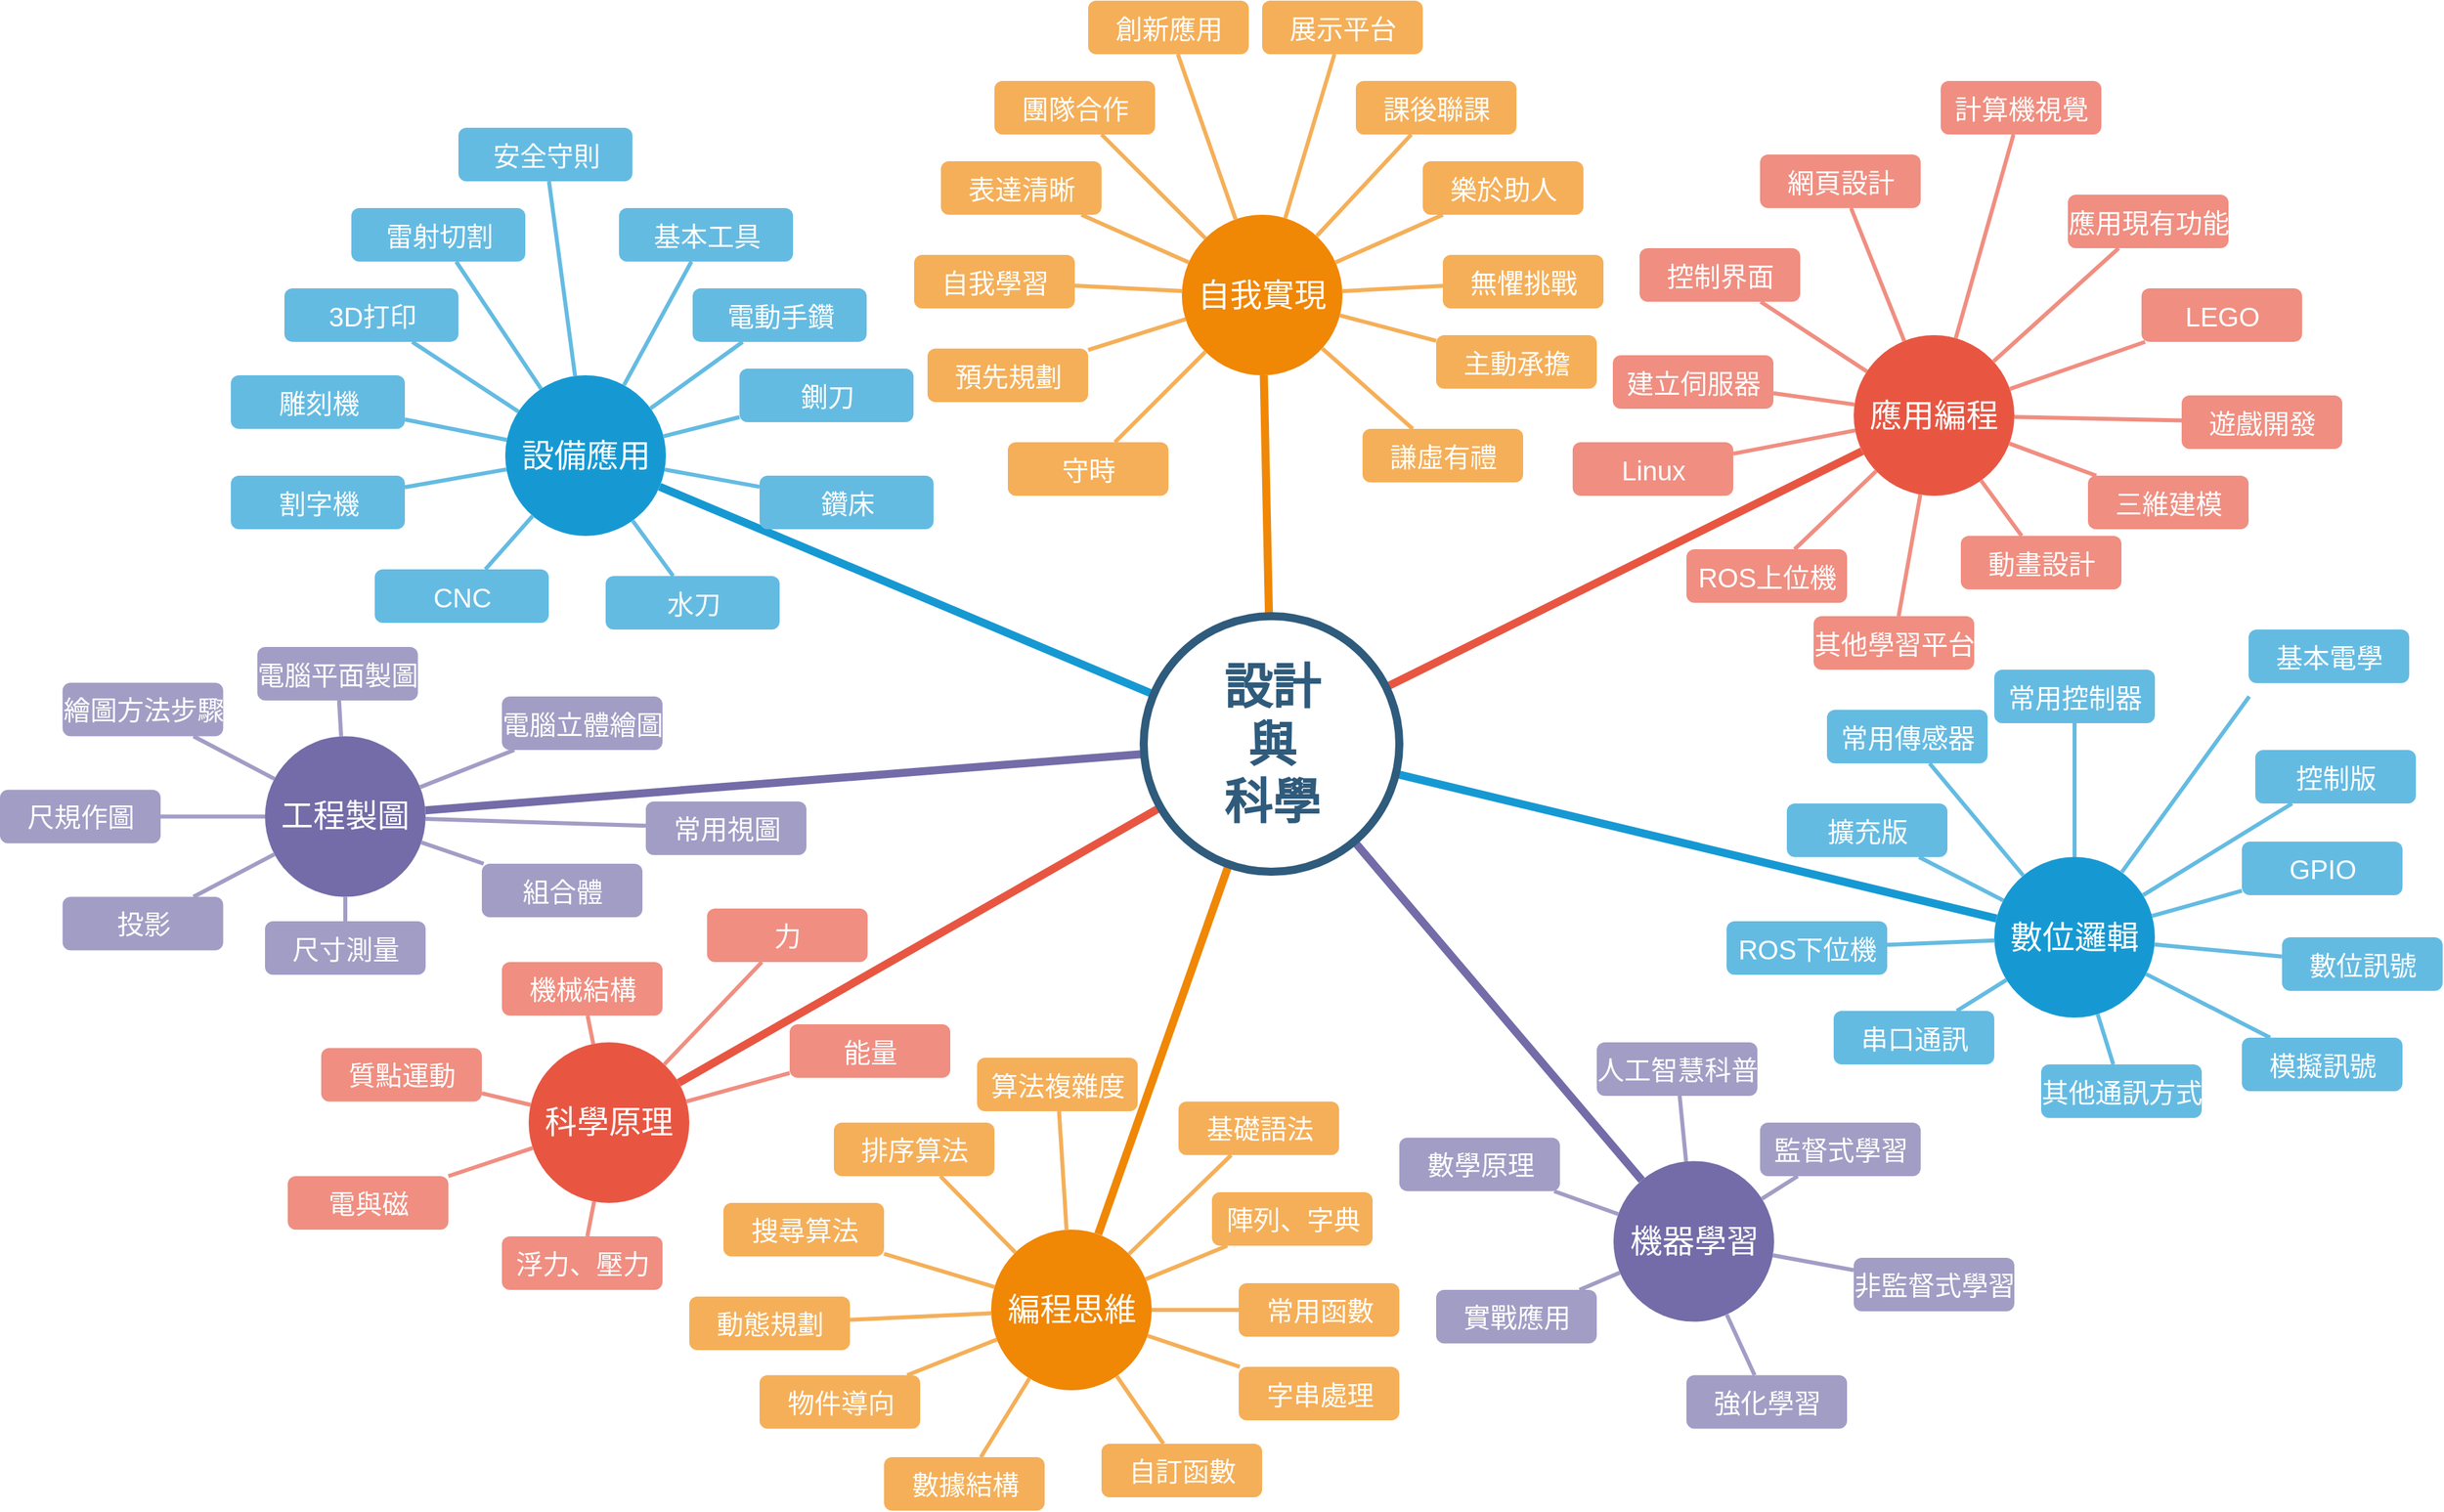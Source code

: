 <mxfile version="14.1.1" type="github">
  <diagram id="6a731a19-8d31-9384-78a2-239565b7b9f0" name="Page-1">
    <mxGraphModel dx="2556" dy="1160" grid="1" gridSize="10" guides="1" tooltips="1" connect="1" arrows="1" fold="1" page="1" pageScale="1" pageWidth="1169" pageHeight="827" background="#ffffff" math="0" shadow="0">
      <root>
        <mxCell id="0" />
        <mxCell id="1" parent="0" />
        <mxCell id="1350" value="設備應用" style="ellipse;whiteSpace=wrap;html=1;shadow=0;fontFamily=Helvetica;fontSize=24;fontColor=#FFFFFF;align=center;strokeWidth=3;fillColor=#1699D3;strokeColor=none;" parent="1" vertex="1">
          <mxGeometry x="537.5" y="541.5" width="120" height="120" as="geometry" />
        </mxCell>
        <mxCell id="1351" value="自我實現" style="ellipse;whiteSpace=wrap;html=1;shadow=0;fontFamily=Helvetica;fontSize=24;fontColor=#FFFFFF;align=center;strokeWidth=3;fillColor=#F08705;strokeColor=none;gradientColor=none;" parent="1" vertex="1">
          <mxGeometry x="1043" y="421.5" width="120" height="120" as="geometry" />
        </mxCell>
        <mxCell id="1352" value="應用編程" style="ellipse;whiteSpace=wrap;html=1;shadow=0;fontFamily=Helvetica;fontSize=24;fontColor=#FFFFFF;align=center;strokeWidth=3;fillColor=#E85642;strokeColor=none;" parent="1" vertex="1">
          <mxGeometry x="1545" y="511.5" width="120" height="120" as="geometry" />
        </mxCell>
        <mxCell id="1353" value="數位邏輯" style="ellipse;whiteSpace=wrap;html=1;shadow=0;fontFamily=Helvetica;fontSize=24;fontColor=#FFFFFF;align=center;strokeWidth=3;fillColor=#1699D3;strokeColor=none;" parent="1" vertex="1">
          <mxGeometry x="1650" y="901.5" width="120" height="120" as="geometry" />
        </mxCell>
        <mxCell id="1354" value="機器學習" style="ellipse;whiteSpace=wrap;html=1;shadow=0;fontFamily=Helvetica;fontSize=24;fontColor=#FFFFFF;align=center;strokeWidth=3;fillColor=#736ca8;strokeColor=none;" parent="1" vertex="1">
          <mxGeometry x="1365.5" y="1128.75" width="120" height="120" as="geometry" />
        </mxCell>
        <mxCell id="1355" value="編程思維" style="ellipse;whiteSpace=wrap;html=1;shadow=0;fontFamily=Helvetica;fontSize=24;fontColor=#FFFFFF;align=center;strokeWidth=3;fillColor=#F08705;strokeColor=none;" parent="1" vertex="1">
          <mxGeometry x="900.5" y="1180" width="120" height="120" as="geometry" />
        </mxCell>
        <mxCell id="1356" value="科學原理" style="ellipse;whiteSpace=wrap;html=1;shadow=0;fontFamily=Helvetica;fontSize=24;fontColor=#FFFFFF;align=center;strokeWidth=3;fillColor=#E85642;strokeColor=none;" parent="1" vertex="1">
          <mxGeometry x="555" y="1040" width="120" height="120" as="geometry" />
        </mxCell>
        <mxCell id="1357" value="守時" style="rounded=1;fillColor=#f5af58;strokeColor=none;strokeWidth=3;shadow=0;html=1;fontColor=#FFFFFF;fontSize=20;" parent="1" vertex="1">
          <mxGeometry x="913" y="591.5" width="120" height="40" as="geometry" />
        </mxCell>
        <mxCell id="1358" value="CNC" style="rounded=1;fillColor=#64BBE2;strokeColor=none;strokeWidth=3;shadow=0;html=1;fontColor=#FFFFFF;fontSize=20;" parent="1" vertex="1">
          <mxGeometry x="440" y="686.5" width="130" height="40" as="geometry" />
        </mxCell>
        <mxCell id="1359" style="endArrow=none;strokeWidth=6;strokeColor=#1699D3;html=1;fontSize=20;" parent="1" source="1515" target="1350" edge="1">
          <mxGeometry relative="1" as="geometry" />
        </mxCell>
        <mxCell id="1360" style="endArrow=none;strokeWidth=6;strokeColor=#f08705;html=1;fontSize=20;" parent="1" source="1515" target="1351" edge="1">
          <mxGeometry relative="1" as="geometry" />
        </mxCell>
        <mxCell id="1361" style="endArrow=none;strokeWidth=6;strokeColor=#E85642;html=1;fontSize=20;" parent="1" source="1515" target="1352" edge="1">
          <mxGeometry relative="1" as="geometry" />
        </mxCell>
        <mxCell id="1362" style="endArrow=none;strokeWidth=6;strokeColor=#1699D3;html=1;fontSize=20;" parent="1" source="1515" target="1353" edge="1">
          <mxGeometry relative="1" as="geometry" />
        </mxCell>
        <mxCell id="1363" style="endArrow=none;strokeWidth=6;strokeColor=#736CA8;html=1;fontSize=20;" parent="1" source="1515" target="1516" edge="1">
          <mxGeometry relative="1" as="geometry" />
        </mxCell>
        <mxCell id="1364" style="endArrow=none;strokeWidth=6;strokeColor=#736ca8;html=1;fontSize=20;" parent="1" source="1515" target="1354" edge="1">
          <mxGeometry relative="1" as="geometry" />
        </mxCell>
        <mxCell id="1365" value="" style="edgeStyle=none;endArrow=none;strokeWidth=6;strokeColor=#F08705;html=1;fontSize=20;" parent="1" source="1515" target="1355" edge="1">
          <mxGeometry x="181" y="226.5" width="100" height="100" as="geometry">
            <mxPoint x="181" y="326.5" as="sourcePoint" />
            <mxPoint x="281" y="226.5" as="targetPoint" />
          </mxGeometry>
        </mxCell>
        <mxCell id="1366" value="" style="edgeStyle=none;endArrow=none;strokeWidth=6;strokeColor=#E85642;html=1;fontSize=20;" parent="1" source="1515" target="1356" edge="1">
          <mxGeometry x="181" y="226.5" width="100" height="100" as="geometry">
            <mxPoint x="181" y="326.5" as="sourcePoint" />
            <mxPoint x="281" y="226.5" as="targetPoint" />
          </mxGeometry>
        </mxCell>
        <mxCell id="1367" value="水刀" style="rounded=1;fillColor=#64BBE2;strokeColor=none;strokeWidth=3;shadow=0;html=1;fontColor=#FFFFFF;fontSize=20;" parent="1" vertex="1">
          <mxGeometry x="612.5" y="691.5" width="130" height="40" as="geometry" />
        </mxCell>
        <mxCell id="1368" value="割字機" style="rounded=1;fillColor=#64BBE2;strokeColor=none;strokeWidth=3;shadow=0;html=1;fontColor=#FFFFFF;fontSize=20;" parent="1" vertex="1">
          <mxGeometry x="332.5" y="616.5" width="130" height="40" as="geometry" />
        </mxCell>
        <mxCell id="1369" value="雕刻機" style="rounded=1;fillColor=#64BBE2;strokeColor=none;strokeWidth=3;shadow=0;html=1;fontColor=#FFFFFF;fontSize=20;" parent="1" vertex="1">
          <mxGeometry x="332.5" y="541.5" width="130" height="40" as="geometry" />
        </mxCell>
        <mxCell id="1370" value="3D打印" style="rounded=1;fillColor=#64BBE2;strokeColor=none;strokeWidth=3;shadow=0;html=1;fontColor=#FFFFFF;fontSize=20;" parent="1" vertex="1">
          <mxGeometry x="372.5" y="476.5" width="130" height="40" as="geometry" />
        </mxCell>
        <mxCell id="1371" value="雷射切割" style="rounded=1;fillColor=#64BBE2;strokeColor=none;strokeWidth=3;shadow=0;html=1;fontColor=#FFFFFF;fontSize=20;" parent="1" vertex="1">
          <mxGeometry x="422.5" y="416.5" width="130" height="40" as="geometry" />
        </mxCell>
        <mxCell id="1372" value="安全守則" style="rounded=1;fillColor=#64BBE2;strokeColor=none;strokeWidth=3;shadow=0;html=1;fontColor=#FFFFFF;fontSize=20;" parent="1" vertex="1">
          <mxGeometry x="502.5" y="356.5" width="130" height="40" as="geometry" />
        </mxCell>
        <mxCell id="1373" value="基本工具" style="rounded=1;fillColor=#64BBE2;strokeColor=none;strokeWidth=3;shadow=0;html=1;fontColor=#FFFFFF;fontSize=20;" parent="1" vertex="1">
          <mxGeometry x="622.5" y="416.5" width="130" height="40" as="geometry" />
        </mxCell>
        <mxCell id="1374" value="電動手鑽" style="rounded=1;fillColor=#64BBE2;strokeColor=none;strokeWidth=3;shadow=0;html=1;fontColor=#FFFFFF;fontSize=20;" parent="1" vertex="1">
          <mxGeometry x="677.5" y="476.5" width="130" height="40" as="geometry" />
        </mxCell>
        <mxCell id="1375" value="鍘刀" style="rounded=1;fillColor=#64BBE2;strokeColor=none;strokeWidth=3;shadow=0;html=1;fontColor=#FFFFFF;fontSize=20;" parent="1" vertex="1">
          <mxGeometry x="712.5" y="536.5" width="130" height="40" as="geometry" />
        </mxCell>
        <mxCell id="1376" value="鑽床" style="rounded=1;fillColor=#64BBE2;strokeColor=none;strokeWidth=3;shadow=0;html=1;fontColor=#FFFFFF;fontSize=20;" parent="1" vertex="1">
          <mxGeometry x="727.5" y="616.5" width="130" height="40" as="geometry" />
        </mxCell>
        <mxCell id="1377" value="" style="edgeStyle=none;endArrow=none;strokeWidth=3;strokeColor=#64BBE2;html=1;fontSize=20;" parent="1" source="1350" target="1376" edge="1">
          <mxGeometry x="-207.5" y="326.5" width="100" height="100" as="geometry">
            <mxPoint x="-207.5" y="426.5" as="sourcePoint" />
            <mxPoint x="-107.5" y="326.5" as="targetPoint" />
          </mxGeometry>
        </mxCell>
        <mxCell id="1378" value="" style="edgeStyle=none;endArrow=none;strokeWidth=3;strokeColor=#64BBE2;html=1;fontSize=20;" parent="1" source="1350" target="1367" edge="1">
          <mxGeometry x="-207.5" y="326.5" width="100" height="100" as="geometry">
            <mxPoint x="-207.5" y="426.5" as="sourcePoint" />
            <mxPoint x="-107.5" y="326.5" as="targetPoint" />
          </mxGeometry>
        </mxCell>
        <mxCell id="1379" value="" style="edgeStyle=none;endArrow=none;strokeWidth=3;strokeColor=#64BBE2;html=1;fontSize=20;" parent="1" source="1350" target="1358" edge="1">
          <mxGeometry x="-207.5" y="326.5" width="100" height="100" as="geometry">
            <mxPoint x="-207.5" y="426.5" as="sourcePoint" />
            <mxPoint x="-107.5" y="326.5" as="targetPoint" />
          </mxGeometry>
        </mxCell>
        <mxCell id="1380" value="" style="edgeStyle=none;endArrow=none;strokeWidth=3;strokeColor=#64BBE2;html=1;fontSize=20;" parent="1" source="1350" target="1368" edge="1">
          <mxGeometry x="-207.5" y="326.5" width="100" height="100" as="geometry">
            <mxPoint x="-207.5" y="426.5" as="sourcePoint" />
            <mxPoint x="-107.5" y="326.5" as="targetPoint" />
          </mxGeometry>
        </mxCell>
        <mxCell id="1381" value="" style="edgeStyle=none;endArrow=none;strokeWidth=3;strokeColor=#64BBE2;html=1;fontSize=20;" parent="1" source="1350" target="1369" edge="1">
          <mxGeometry x="-207.5" y="326.5" width="100" height="100" as="geometry">
            <mxPoint x="-207.5" y="426.5" as="sourcePoint" />
            <mxPoint x="-107.5" y="326.5" as="targetPoint" />
          </mxGeometry>
        </mxCell>
        <mxCell id="1382" value="" style="edgeStyle=none;endArrow=none;strokeWidth=3;strokeColor=#64BBE2;html=1;fontSize=20;" parent="1" source="1350" target="1370" edge="1">
          <mxGeometry x="-207.5" y="326.5" width="100" height="100" as="geometry">
            <mxPoint x="-207.5" y="426.5" as="sourcePoint" />
            <mxPoint x="-107.5" y="326.5" as="targetPoint" />
          </mxGeometry>
        </mxCell>
        <mxCell id="1383" value="" style="edgeStyle=none;endArrow=none;strokeWidth=3;strokeColor=#64BBE2;html=1;fontSize=20;" parent="1" source="1350" target="1371" edge="1">
          <mxGeometry x="-207.5" y="326.5" width="100" height="100" as="geometry">
            <mxPoint x="-207.5" y="426.5" as="sourcePoint" />
            <mxPoint x="-107.5" y="326.5" as="targetPoint" />
          </mxGeometry>
        </mxCell>
        <mxCell id="1384" value="" style="edgeStyle=none;endArrow=none;strokeWidth=3;strokeColor=#64BBE2;html=1;fontSize=20;" parent="1" source="1350" target="1372" edge="1">
          <mxGeometry x="-207.5" y="326.5" width="100" height="100" as="geometry">
            <mxPoint x="-207.5" y="426.5" as="sourcePoint" />
            <mxPoint x="-107.5" y="326.5" as="targetPoint" />
          </mxGeometry>
        </mxCell>
        <mxCell id="1385" value="" style="edgeStyle=none;endArrow=none;strokeWidth=3;strokeColor=#64BBE2;html=1;fontSize=20;" parent="1" source="1350" target="1373" edge="1">
          <mxGeometry x="-207.5" y="326.5" width="100" height="100" as="geometry">
            <mxPoint x="-207.5" y="426.5" as="sourcePoint" />
            <mxPoint x="-107.5" y="326.5" as="targetPoint" />
          </mxGeometry>
        </mxCell>
        <mxCell id="1386" value="" style="edgeStyle=none;endArrow=none;strokeWidth=3;strokeColor=#64BBE2;html=1;fontSize=20;" parent="1" source="1350" target="1374" edge="1">
          <mxGeometry x="-207.5" y="326.5" width="100" height="100" as="geometry">
            <mxPoint x="-207.5" y="426.5" as="sourcePoint" />
            <mxPoint x="-107.5" y="326.5" as="targetPoint" />
          </mxGeometry>
        </mxCell>
        <mxCell id="1387" value="" style="edgeStyle=none;endArrow=none;strokeWidth=3;strokeColor=#64BBE2;html=1;fontSize=20;" parent="1" source="1350" target="1375" edge="1">
          <mxGeometry x="-207.5" y="326.5" width="100" height="100" as="geometry">
            <mxPoint x="-207.5" y="426.5" as="sourcePoint" />
            <mxPoint x="-107.5" y="326.5" as="targetPoint" />
          </mxGeometry>
        </mxCell>
        <mxCell id="1388" value="預先規劃" style="rounded=1;fillColor=#f5af58;strokeColor=none;strokeWidth=3;shadow=0;html=1;fontColor=#FFFFFF;fontSize=20;" parent="1" vertex="1">
          <mxGeometry x="853" y="521.5" width="120" height="40" as="geometry" />
        </mxCell>
        <mxCell id="1389" value="自我學習" style="rounded=1;fillColor=#f5af58;strokeColor=none;strokeWidth=3;shadow=0;html=1;fontColor=#FFFFFF;fontSize=20;" parent="1" vertex="1">
          <mxGeometry x="843" y="451.5" width="120" height="40" as="geometry" />
        </mxCell>
        <mxCell id="1390" value="表達清晰" style="rounded=1;fillColor=#f5af58;strokeColor=none;strokeWidth=3;shadow=0;html=1;fontColor=#FFFFFF;fontSize=20;" parent="1" vertex="1">
          <mxGeometry x="863" y="381.5" width="120" height="40" as="geometry" />
        </mxCell>
        <mxCell id="1391" value="團隊合作" style="rounded=1;fillColor=#f5af58;strokeColor=none;strokeWidth=3;shadow=0;html=1;fontColor=#FFFFFF;fontSize=20;" parent="1" vertex="1">
          <mxGeometry x="903" y="321.5" width="120" height="40" as="geometry" />
        </mxCell>
        <mxCell id="1392" value="創新應用" style="rounded=1;fillColor=#f5af58;strokeColor=none;strokeWidth=3;shadow=0;html=1;fontColor=#FFFFFF;fontSize=20;" parent="1" vertex="1">
          <mxGeometry x="973" y="261.5" width="120" height="40" as="geometry" />
        </mxCell>
        <mxCell id="1393" value="展示平台" style="rounded=1;fillColor=#f5af58;strokeColor=none;strokeWidth=3;shadow=0;html=1;fontColor=#FFFFFF;fontSize=20;" parent="1" vertex="1">
          <mxGeometry x="1103" y="261.5" width="120" height="40" as="geometry" />
        </mxCell>
        <mxCell id="1394" value="課後聯課" style="rounded=1;fillColor=#f5af58;strokeColor=none;strokeWidth=3;shadow=0;html=1;fontColor=#FFFFFF;fontSize=20;" parent="1" vertex="1">
          <mxGeometry x="1173" y="321.5" width="120" height="40" as="geometry" />
        </mxCell>
        <mxCell id="1395" value="樂於助人" style="rounded=1;fillColor=#f5af58;strokeColor=none;strokeWidth=3;shadow=0;html=1;fontColor=#FFFFFF;fontSize=20;" parent="1" vertex="1">
          <mxGeometry x="1223" y="381.5" width="120" height="40" as="geometry" />
        </mxCell>
        <mxCell id="1396" value="無懼挑戰" style="rounded=1;fillColor=#f5af58;strokeColor=none;strokeWidth=3;shadow=0;html=1;fontColor=#FFFFFF;fontSize=20;" parent="1" vertex="1">
          <mxGeometry x="1238" y="451.5" width="120" height="40" as="geometry" />
        </mxCell>
        <mxCell id="1397" value="主動承擔" style="rounded=1;fillColor=#f5af58;strokeColor=none;strokeWidth=3;shadow=0;html=1;fontColor=#FFFFFF;fontSize=20;" parent="1" vertex="1">
          <mxGeometry x="1233" y="511.5" width="120" height="40" as="geometry" />
        </mxCell>
        <mxCell id="1398" value="謙虛有禮" style="rounded=1;fillColor=#f5af58;strokeColor=none;strokeWidth=3;shadow=0;html=1;fontColor=#FFFFFF;fontSize=20;" parent="1" vertex="1">
          <mxGeometry x="1178" y="581.5" width="120" height="40" as="geometry" />
        </mxCell>
        <mxCell id="1399" value="" style="edgeStyle=none;endArrow=none;strokeWidth=3;strokeColor=#F5AF58;html=1;fontSize=20;" parent="1" source="1351" target="1357" edge="1">
          <mxGeometry x="-57" y="201.5" width="100" height="100" as="geometry">
            <mxPoint x="-57" y="301.5" as="sourcePoint" />
            <mxPoint x="43" y="201.5" as="targetPoint" />
          </mxGeometry>
        </mxCell>
        <mxCell id="1400" value="" style="edgeStyle=none;endArrow=none;strokeWidth=3;strokeColor=#F5AF58;html=1;fontSize=20;" parent="1" source="1351" target="1388" edge="1">
          <mxGeometry x="-57" y="201.5" width="100" height="100" as="geometry">
            <mxPoint x="-57" y="301.5" as="sourcePoint" />
            <mxPoint x="43" y="201.5" as="targetPoint" />
          </mxGeometry>
        </mxCell>
        <mxCell id="1401" value="" style="edgeStyle=none;endArrow=none;strokeWidth=3;strokeColor=#F5AF58;html=1;fontSize=20;" parent="1" source="1351" target="1389" edge="1">
          <mxGeometry x="-57" y="201.5" width="100" height="100" as="geometry">
            <mxPoint x="-57" y="301.5" as="sourcePoint" />
            <mxPoint x="43" y="201.5" as="targetPoint" />
          </mxGeometry>
        </mxCell>
        <mxCell id="1402" value="" style="edgeStyle=none;endArrow=none;strokeWidth=3;strokeColor=#F5AF58;html=1;fontSize=20;" parent="1" source="1351" target="1390" edge="1">
          <mxGeometry x="-57" y="201.5" width="100" height="100" as="geometry">
            <mxPoint x="-57" y="301.5" as="sourcePoint" />
            <mxPoint x="43" y="201.5" as="targetPoint" />
          </mxGeometry>
        </mxCell>
        <mxCell id="1403" value="" style="edgeStyle=none;endArrow=none;strokeWidth=3;strokeColor=#F5AF58;html=1;fontSize=20;" parent="1" source="1351" target="1391" edge="1">
          <mxGeometry x="-57" y="201.5" width="100" height="100" as="geometry">
            <mxPoint x="-57" y="301.5" as="sourcePoint" />
            <mxPoint x="43" y="201.5" as="targetPoint" />
          </mxGeometry>
        </mxCell>
        <mxCell id="1404" value="" style="edgeStyle=none;endArrow=none;strokeWidth=3;strokeColor=#F5AF58;html=1;fontSize=20;" parent="1" source="1351" target="1392" edge="1">
          <mxGeometry x="-57" y="201.5" width="100" height="100" as="geometry">
            <mxPoint x="-57" y="301.5" as="sourcePoint" />
            <mxPoint x="43" y="201.5" as="targetPoint" />
          </mxGeometry>
        </mxCell>
        <mxCell id="1405" value="" style="edgeStyle=none;endArrow=none;strokeWidth=3;strokeColor=#F5AF58;html=1;fontSize=20;" parent="1" source="1351" target="1393" edge="1">
          <mxGeometry x="-57" y="201.5" width="100" height="100" as="geometry">
            <mxPoint x="-57" y="301.5" as="sourcePoint" />
            <mxPoint x="43" y="201.5" as="targetPoint" />
          </mxGeometry>
        </mxCell>
        <mxCell id="1406" value="" style="edgeStyle=none;endArrow=none;strokeWidth=3;strokeColor=#F5AF58;html=1;fontSize=20;" parent="1" source="1351" target="1394" edge="1">
          <mxGeometry x="-57" y="201.5" width="100" height="100" as="geometry">
            <mxPoint x="-57" y="301.5" as="sourcePoint" />
            <mxPoint x="43" y="201.5" as="targetPoint" />
          </mxGeometry>
        </mxCell>
        <mxCell id="1407" value="" style="edgeStyle=none;endArrow=none;strokeWidth=3;strokeColor=#F5AF58;html=1;fontSize=20;" parent="1" source="1351" target="1395" edge="1">
          <mxGeometry x="-57" y="201.5" width="100" height="100" as="geometry">
            <mxPoint x="-57" y="301.5" as="sourcePoint" />
            <mxPoint x="43" y="201.5" as="targetPoint" />
          </mxGeometry>
        </mxCell>
        <mxCell id="1408" value="" style="edgeStyle=none;endArrow=none;strokeWidth=3;strokeColor=#F5AF58;html=1;fontSize=20;" parent="1" source="1351" target="1396" edge="1">
          <mxGeometry x="-57" y="201.5" width="100" height="100" as="geometry">
            <mxPoint x="-57" y="301.5" as="sourcePoint" />
            <mxPoint x="43" y="201.5" as="targetPoint" />
          </mxGeometry>
        </mxCell>
        <mxCell id="1409" value="" style="edgeStyle=none;endArrow=none;strokeWidth=3;strokeColor=#F5AF58;html=1;fontSize=20;" parent="1" source="1351" target="1397" edge="1">
          <mxGeometry x="-57" y="201.5" width="100" height="100" as="geometry">
            <mxPoint x="-57" y="301.5" as="sourcePoint" />
            <mxPoint x="43" y="201.5" as="targetPoint" />
          </mxGeometry>
        </mxCell>
        <mxCell id="1410" value="" style="edgeStyle=none;endArrow=none;strokeWidth=3;strokeColor=#F5AF58;html=1;fontSize=20;" parent="1" source="1351" target="1398" edge="1">
          <mxGeometry x="-57" y="201.5" width="100" height="100" as="geometry">
            <mxPoint x="-57" y="301.5" as="sourcePoint" />
            <mxPoint x="43" y="201.5" as="targetPoint" />
          </mxGeometry>
        </mxCell>
        <mxCell id="1411" value="ROS上位機" style="rounded=1;fillColor=#f08e81;strokeColor=none;strokeWidth=3;shadow=0;html=1;fontColor=#FFFFFF;fontSize=20;" parent="1" vertex="1">
          <mxGeometry x="1420" y="671.5" width="120" height="40" as="geometry" />
        </mxCell>
        <mxCell id="1412" value="遊戲開發" style="rounded=1;fillColor=#f08e81;strokeColor=none;strokeWidth=3;shadow=0;html=1;fontColor=#FFFFFF;fontSize=20;" parent="1" vertex="1">
          <mxGeometry x="1790" y="556.5" width="120" height="40" as="geometry" />
        </mxCell>
        <mxCell id="1413" value="Linux" style="rounded=1;fillColor=#f08e81;strokeColor=none;strokeWidth=3;shadow=0;html=1;fontColor=#FFFFFF;fontSize=20;" parent="1" vertex="1">
          <mxGeometry x="1335" y="591.5" width="120" height="40" as="geometry" />
        </mxCell>
        <mxCell id="1414" value="建立伺服器" style="rounded=1;fillColor=#f08e81;strokeColor=none;strokeWidth=3;shadow=0;html=1;fontColor=#FFFFFF;fontSize=20;" parent="1" vertex="1">
          <mxGeometry x="1365" y="526.5" width="120" height="40" as="geometry" />
        </mxCell>
        <mxCell id="1415" value="控制界面" style="rounded=1;fillColor=#f08e81;strokeColor=none;strokeWidth=3;shadow=0;html=1;fontColor=#FFFFFF;fontSize=20;" parent="1" vertex="1">
          <mxGeometry x="1385" y="446.5" width="120" height="40" as="geometry" />
        </mxCell>
        <mxCell id="1416" value="網頁設計" style="rounded=1;fillColor=#f08e81;strokeColor=none;strokeWidth=3;shadow=0;html=1;fontColor=#FFFFFF;fontSize=20;" parent="1" vertex="1">
          <mxGeometry x="1475" y="376.5" width="120" height="40" as="geometry" />
        </mxCell>
        <mxCell id="1417" value="計算機視覺" style="rounded=1;fillColor=#f08e81;strokeColor=none;strokeWidth=3;shadow=0;html=1;fontColor=#FFFFFF;fontSize=20;" parent="1" vertex="1">
          <mxGeometry x="1610" y="321.5" width="120" height="40" as="geometry" />
        </mxCell>
        <mxCell id="1418" value="應用現有功能" style="rounded=1;fillColor=#f08e81;strokeColor=none;strokeWidth=3;shadow=0;html=1;fontColor=#FFFFFF;fontSize=20;" parent="1" vertex="1">
          <mxGeometry x="1705" y="406.5" width="120" height="40" as="geometry" />
        </mxCell>
        <mxCell id="1419" value="LEGO" style="rounded=1;fillColor=#f08e81;strokeColor=none;strokeWidth=3;shadow=0;html=1;fontColor=#FFFFFF;fontSize=20;" parent="1" vertex="1">
          <mxGeometry x="1760" y="476.5" width="120" height="40" as="geometry" />
        </mxCell>
        <mxCell id="1420" value="其他學習平台" style="rounded=1;fillColor=#f08e81;strokeColor=none;strokeWidth=3;shadow=0;html=1;fontColor=#FFFFFF;fontSize=20;" parent="1" vertex="1">
          <mxGeometry x="1515" y="721.5" width="120" height="40" as="geometry" />
        </mxCell>
        <mxCell id="1421" value="動畫設計" style="rounded=1;fillColor=#f08e81;strokeColor=none;strokeWidth=3;shadow=0;html=1;fontColor=#FFFFFF;fontSize=20;" parent="1" vertex="1">
          <mxGeometry x="1625" y="661.5" width="120" height="40" as="geometry" />
        </mxCell>
        <mxCell id="1422" value="三維建模" style="rounded=1;fillColor=#f08e81;strokeColor=none;strokeWidth=3;shadow=0;html=1;fontColor=#FFFFFF;fontSize=20;" parent="1" vertex="1">
          <mxGeometry x="1720" y="616.5" width="120" height="40" as="geometry" />
        </mxCell>
        <mxCell id="1423" value="" style="edgeStyle=none;endArrow=none;strokeWidth=3;strokeColor=#F08E81;html=1;fontSize=20;" parent="1" source="1352" target="1411" edge="1">
          <mxGeometry x="-125" y="261.5" width="100" height="100" as="geometry">
            <mxPoint x="-125" y="361.5" as="sourcePoint" />
            <mxPoint x="-25" y="261.5" as="targetPoint" />
          </mxGeometry>
        </mxCell>
        <mxCell id="1424" value="" style="edgeStyle=none;endArrow=none;strokeWidth=3;strokeColor=#F08E81;html=1;fontSize=20;" parent="1" source="1352" target="1413" edge="1">
          <mxGeometry x="-125" y="261.5" width="100" height="100" as="geometry">
            <mxPoint x="-125" y="361.5" as="sourcePoint" />
            <mxPoint x="-25" y="261.5" as="targetPoint" />
          </mxGeometry>
        </mxCell>
        <mxCell id="1425" value="" style="edgeStyle=none;endArrow=none;strokeWidth=3;strokeColor=#F08E81;html=1;fontSize=20;" parent="1" source="1352" target="1414" edge="1">
          <mxGeometry x="-125" y="261.5" width="100" height="100" as="geometry">
            <mxPoint x="-125" y="361.5" as="sourcePoint" />
            <mxPoint x="-25" y="261.5" as="targetPoint" />
          </mxGeometry>
        </mxCell>
        <mxCell id="1426" value="" style="edgeStyle=none;endArrow=none;strokeWidth=3;strokeColor=#F08E81;html=1;fontSize=20;" parent="1" source="1352" target="1415" edge="1">
          <mxGeometry x="-125" y="261.5" width="100" height="100" as="geometry">
            <mxPoint x="-125" y="361.5" as="sourcePoint" />
            <mxPoint x="-25" y="261.5" as="targetPoint" />
          </mxGeometry>
        </mxCell>
        <mxCell id="1427" value="" style="edgeStyle=none;endArrow=none;strokeWidth=3;strokeColor=#F08E81;html=1;fontSize=20;" parent="1" source="1352" target="1416" edge="1">
          <mxGeometry x="-125" y="261.5" width="100" height="100" as="geometry">
            <mxPoint x="-125" y="361.5" as="sourcePoint" />
            <mxPoint x="-25" y="261.5" as="targetPoint" />
          </mxGeometry>
        </mxCell>
        <mxCell id="1428" value="" style="edgeStyle=none;endArrow=none;strokeWidth=3;strokeColor=#F08E81;html=1;fontSize=20;" parent="1" source="1352" target="1417" edge="1">
          <mxGeometry x="-125" y="261.5" width="100" height="100" as="geometry">
            <mxPoint x="-125" y="361.5" as="sourcePoint" />
            <mxPoint x="-25" y="261.5" as="targetPoint" />
          </mxGeometry>
        </mxCell>
        <mxCell id="1429" value="" style="edgeStyle=none;endArrow=none;strokeWidth=3;strokeColor=#F08E81;html=1;fontSize=20;" parent="1" source="1352" target="1418" edge="1">
          <mxGeometry x="-125" y="261.5" width="100" height="100" as="geometry">
            <mxPoint x="-125" y="361.5" as="sourcePoint" />
            <mxPoint x="-25" y="261.5" as="targetPoint" />
          </mxGeometry>
        </mxCell>
        <mxCell id="1430" value="" style="edgeStyle=none;endArrow=none;strokeWidth=3;strokeColor=#F08E81;html=1;fontSize=20;" parent="1" source="1352" target="1419" edge="1">
          <mxGeometry x="-125" y="261.5" width="100" height="100" as="geometry">
            <mxPoint x="-125" y="361.5" as="sourcePoint" />
            <mxPoint x="-25" y="261.5" as="targetPoint" />
          </mxGeometry>
        </mxCell>
        <mxCell id="1431" value="" style="edgeStyle=none;endArrow=none;strokeWidth=3;strokeColor=#F08E81;html=1;fontSize=20;" parent="1" source="1352" target="1412" edge="1">
          <mxGeometry x="-125" y="261.5" width="100" height="100" as="geometry">
            <mxPoint x="-125" y="361.5" as="sourcePoint" />
            <mxPoint x="-25" y="261.5" as="targetPoint" />
          </mxGeometry>
        </mxCell>
        <mxCell id="1432" value="" style="edgeStyle=none;endArrow=none;strokeWidth=3;strokeColor=#F08E81;html=1;fontSize=20;" parent="1" source="1352" target="1422" edge="1">
          <mxGeometry x="-125" y="261.5" width="100" height="100" as="geometry">
            <mxPoint x="-125" y="361.5" as="sourcePoint" />
            <mxPoint x="-25" y="261.5" as="targetPoint" />
          </mxGeometry>
        </mxCell>
        <mxCell id="1433" value="" style="edgeStyle=none;endArrow=none;strokeWidth=3;strokeColor=#F08E81;html=1;fontSize=20;" parent="1" source="1352" target="1421" edge="1">
          <mxGeometry x="-125" y="261.5" width="100" height="100" as="geometry">
            <mxPoint x="-125" y="361.5" as="sourcePoint" />
            <mxPoint x="-25" y="261.5" as="targetPoint" />
          </mxGeometry>
        </mxCell>
        <mxCell id="1434" value="" style="edgeStyle=none;endArrow=none;strokeWidth=3;strokeColor=#F08E81;html=1;fontSize=20;" parent="1" source="1352" target="1420" edge="1">
          <mxGeometry x="-125" y="261.5" width="100" height="100" as="geometry">
            <mxPoint x="-125" y="361.5" as="sourcePoint" />
            <mxPoint x="-25" y="261.5" as="targetPoint" />
          </mxGeometry>
        </mxCell>
        <mxCell id="1435" value="擴充版" style="rounded=1;fillColor=#64BBE2;strokeColor=none;strokeWidth=3;shadow=0;html=1;fontColor=#FFFFFF;fontSize=20;" parent="1" vertex="1">
          <mxGeometry x="1495" y="861.5" width="120" height="40" as="geometry" />
        </mxCell>
        <mxCell id="1436" value="常用傳感器" style="rounded=1;fillColor=#64BBE2;strokeColor=none;strokeWidth=3;shadow=0;html=1;fontColor=#FFFFFF;fontSize=20;" parent="1" vertex="1">
          <mxGeometry x="1525" y="791.5" width="120" height="40" as="geometry" />
        </mxCell>
        <mxCell id="1437" value="常用控制器" style="rounded=1;fillColor=#64BBE2;strokeColor=none;strokeWidth=3;shadow=0;html=1;fontColor=#FFFFFF;fontSize=20;" parent="1" vertex="1">
          <mxGeometry x="1650" y="761.5" width="120" height="40" as="geometry" />
        </mxCell>
        <mxCell id="1438" value="基本電學" style="rounded=1;fillColor=#64BBE2;strokeColor=none;strokeWidth=3;shadow=0;html=1;fontColor=#FFFFFF;fontSize=20;" parent="1" vertex="1">
          <mxGeometry x="1840" y="731.5" width="120" height="40" as="geometry" />
        </mxCell>
        <mxCell id="1439" value="控制版" style="rounded=1;fillColor=#64BBE2;strokeColor=none;strokeWidth=3;shadow=0;html=1;fontColor=#FFFFFF;fontSize=20;" parent="1" vertex="1">
          <mxGeometry x="1845" y="821.5" width="120" height="40" as="geometry" />
        </mxCell>
        <mxCell id="1440" value="GPIO" style="rounded=1;fillColor=#64BBE2;strokeColor=none;strokeWidth=3;shadow=0;html=1;fontColor=#FFFFFF;fontSize=20;" parent="1" vertex="1">
          <mxGeometry x="1835" y="890" width="120" height="40" as="geometry" />
        </mxCell>
        <mxCell id="1441" value="模擬訊號" style="rounded=1;fillColor=#64BBE2;strokeColor=none;strokeWidth=3;shadow=0;html=1;fontColor=#FFFFFF;fontSize=20;" parent="1" vertex="1">
          <mxGeometry x="1835" y="1036.5" width="120" height="40" as="geometry" />
        </mxCell>
        <mxCell id="1442" value="數位訊號" style="rounded=1;fillColor=#64BBE2;strokeColor=none;strokeWidth=3;shadow=0;html=1;fontColor=#FFFFFF;fontSize=20;" parent="1" vertex="1">
          <mxGeometry x="1865" y="961.5" width="120" height="40" as="geometry" />
        </mxCell>
        <mxCell id="1443" value="其他通訊方式" style="rounded=1;fillColor=#64BBE2;strokeColor=none;strokeWidth=3;shadow=0;html=1;fontColor=#FFFFFF;fontSize=20;" parent="1" vertex="1">
          <mxGeometry x="1685" y="1056.5" width="120" height="40" as="geometry" />
        </mxCell>
        <mxCell id="1444" value="串口通訊" style="rounded=1;fillColor=#64BBE2;strokeColor=none;strokeWidth=3;shadow=0;html=1;fontColor=#FFFFFF;fontSize=20;" parent="1" vertex="1">
          <mxGeometry x="1530" y="1016.5" width="120" height="40" as="geometry" />
        </mxCell>
        <mxCell id="1445" value="ROS下位機" style="rounded=1;fillColor=#64BBE2;strokeColor=none;strokeWidth=3;shadow=0;html=1;fontColor=#FFFFFF;fontSize=20;" parent="1" vertex="1">
          <mxGeometry x="1450" y="949.5" width="120" height="40" as="geometry" />
        </mxCell>
        <mxCell id="1446" value="" style="edgeStyle=none;endArrow=none;strokeWidth=3;strokeColor=#64BBE2;html=1;fontSize=20;" parent="1" source="1353" target="1435" edge="1">
          <mxGeometry x="-310" y="291.5" width="100" height="100" as="geometry">
            <mxPoint x="-310" y="391.5" as="sourcePoint" />
            <mxPoint x="-210" y="291.5" as="targetPoint" />
          </mxGeometry>
        </mxCell>
        <mxCell id="1447" value="" style="edgeStyle=none;endArrow=none;strokeWidth=3;strokeColor=#64BBE2;html=1;fontSize=20;" parent="1" source="1353" target="1436" edge="1">
          <mxGeometry x="-310" y="291.5" width="100" height="100" as="geometry">
            <mxPoint x="-310" y="391.5" as="sourcePoint" />
            <mxPoint x="-210" y="291.5" as="targetPoint" />
          </mxGeometry>
        </mxCell>
        <mxCell id="1448" value="" style="edgeStyle=none;endArrow=none;strokeWidth=3;strokeColor=#64BBE2;html=1;fontSize=20;" parent="1" source="1353" target="1437" edge="1">
          <mxGeometry x="-310" y="291.5" width="100" height="100" as="geometry">
            <mxPoint x="-310" y="391.5" as="sourcePoint" />
            <mxPoint x="-210" y="291.5" as="targetPoint" />
          </mxGeometry>
        </mxCell>
        <mxCell id="1449" value="" style="edgeStyle=none;endArrow=none;strokeWidth=3;strokeColor=#64BBE2;html=1;fontSize=20;" parent="1" source="1353" edge="1">
          <mxGeometry x="-310" y="291.5" width="100" height="100" as="geometry">
            <mxPoint x="-310" y="391.5" as="sourcePoint" />
            <mxPoint x="1840.5" y="781.5" as="targetPoint" />
          </mxGeometry>
        </mxCell>
        <mxCell id="1450" value="" style="edgeStyle=none;endArrow=none;strokeWidth=3;strokeColor=#64BBE2;html=1;fontSize=20;" parent="1" source="1353" target="1439" edge="1">
          <mxGeometry x="-310" y="291.5" width="100" height="100" as="geometry">
            <mxPoint x="-310" y="391.5" as="sourcePoint" />
            <mxPoint x="-210" y="291.5" as="targetPoint" />
          </mxGeometry>
        </mxCell>
        <mxCell id="1451" value="" style="edgeStyle=none;endArrow=none;strokeWidth=3;strokeColor=#64BBE2;html=1;fontSize=20;" parent="1" source="1353" target="1440" edge="1">
          <mxGeometry x="-310" y="291.5" width="100" height="100" as="geometry">
            <mxPoint x="-310" y="391.5" as="sourcePoint" />
            <mxPoint x="-210" y="291.5" as="targetPoint" />
          </mxGeometry>
        </mxCell>
        <mxCell id="1452" value="" style="edgeStyle=none;endArrow=none;strokeWidth=3;strokeColor=#64BBE2;html=1;fontSize=20;" parent="1" source="1353" target="1442" edge="1">
          <mxGeometry x="-310" y="291.5" width="100" height="100" as="geometry">
            <mxPoint x="-310" y="391.5" as="sourcePoint" />
            <mxPoint x="-210" y="291.5" as="targetPoint" />
          </mxGeometry>
        </mxCell>
        <mxCell id="1453" value="" style="edgeStyle=none;endArrow=none;strokeWidth=3;strokeColor=#64BBE2;html=1;fontSize=20;" parent="1" source="1353" target="1441" edge="1">
          <mxGeometry x="-310" y="291.5" width="100" height="100" as="geometry">
            <mxPoint x="-310" y="391.5" as="sourcePoint" />
            <mxPoint x="-210" y="291.5" as="targetPoint" />
          </mxGeometry>
        </mxCell>
        <mxCell id="1454" value="" style="edgeStyle=none;endArrow=none;strokeWidth=3;strokeColor=#64BBE2;html=1;fontSize=20;" parent="1" source="1353" target="1443" edge="1">
          <mxGeometry x="-310" y="291.5" width="100" height="100" as="geometry">
            <mxPoint x="-310" y="391.5" as="sourcePoint" />
            <mxPoint x="-210" y="291.5" as="targetPoint" />
          </mxGeometry>
        </mxCell>
        <mxCell id="1455" value="" style="edgeStyle=none;endArrow=none;strokeWidth=3;strokeColor=#64BBE2;html=1;fontSize=20;" parent="1" source="1353" target="1444" edge="1">
          <mxGeometry x="-310" y="291.5" width="100" height="100" as="geometry">
            <mxPoint x="-310" y="391.5" as="sourcePoint" />
            <mxPoint x="-210" y="291.5" as="targetPoint" />
          </mxGeometry>
        </mxCell>
        <mxCell id="1456" value="" style="edgeStyle=none;endArrow=none;strokeWidth=3;strokeColor=#64BBE2;html=1;fontSize=20;" parent="1" source="1353" target="1445" edge="1">
          <mxGeometry x="-310" y="291.5" width="100" height="100" as="geometry">
            <mxPoint x="-310" y="391.5" as="sourcePoint" />
            <mxPoint x="1570" y="972.0" as="targetPoint" />
          </mxGeometry>
        </mxCell>
        <mxCell id="1457" value="人工智慧科普" style="rounded=1;fillColor=#a29dc5;strokeColor=none;strokeWidth=3;shadow=0;html=1;fontColor=#FFFFFF;fontSize=20;" parent="1" vertex="1">
          <mxGeometry x="1353" y="1040" width="120" height="40" as="geometry" />
        </mxCell>
        <mxCell id="1458" value="實戰應用" style="rounded=1;fillColor=#a29dc5;strokeColor=none;strokeWidth=3;shadow=0;html=1;fontColor=#FFFFFF;fontSize=20;" parent="1" vertex="1">
          <mxGeometry x="1233" y="1225" width="120" height="40" as="geometry" />
        </mxCell>
        <mxCell id="1459" value="監督式學習" style="rounded=1;fillColor=#a29dc5;strokeColor=none;strokeWidth=3;shadow=0;html=1;fontColor=#FFFFFF;fontSize=20;" parent="1" vertex="1">
          <mxGeometry x="1475" y="1100" width="120" height="40" as="geometry" />
        </mxCell>
        <mxCell id="1460" value="非監督式學習" style="rounded=1;fillColor=#a29dc5;strokeColor=none;strokeWidth=3;shadow=0;html=1;fontColor=#FFFFFF;fontSize=20;" parent="1" vertex="1">
          <mxGeometry x="1545" y="1201" width="120" height="40" as="geometry" />
        </mxCell>
        <mxCell id="1461" value="強化學習" style="rounded=1;fillColor=#a29dc5;strokeColor=none;strokeWidth=3;shadow=0;html=1;fontColor=#FFFFFF;fontSize=20;" parent="1" vertex="1">
          <mxGeometry x="1420" y="1288.75" width="120" height="40" as="geometry" />
        </mxCell>
        <mxCell id="1462" value="數學原理" style="rounded=1;fillColor=#a29dc5;strokeColor=none;strokeWidth=3;shadow=0;html=1;fontColor=#FFFFFF;fontSize=20;" parent="1" vertex="1">
          <mxGeometry x="1205.5" y="1111.25" width="120" height="40" as="geometry" />
        </mxCell>
        <mxCell id="1463" value="" style="edgeStyle=none;endArrow=none;strokeWidth=3;strokeColor=#A29DC5;html=1;fontSize=20;" parent="1" source="1354" target="1460" edge="1">
          <mxGeometry x="-94.5" y="-146.25" width="100" height="100" as="geometry">
            <mxPoint x="-94.5" y="-46.25" as="sourcePoint" />
            <mxPoint x="5.5" y="-146.25" as="targetPoint" />
          </mxGeometry>
        </mxCell>
        <mxCell id="1464" value="" style="edgeStyle=none;endArrow=none;strokeWidth=3;strokeColor=#A29DC5;html=1;fontSize=20;" parent="1" source="1354" target="1461" edge="1">
          <mxGeometry x="-94.5" y="-146.25" width="100" height="100" as="geometry">
            <mxPoint x="-94.5" y="-46.25" as="sourcePoint" />
            <mxPoint x="5.5" y="-146.25" as="targetPoint" />
          </mxGeometry>
        </mxCell>
        <mxCell id="1465" value="" style="edgeStyle=none;endArrow=none;strokeWidth=3;strokeColor=#A29DC5;html=1;fontSize=20;" parent="1" source="1354" target="1458" edge="1">
          <mxGeometry x="-94.5" y="-146.25" width="100" height="100" as="geometry">
            <mxPoint x="-94.5" y="-46.25" as="sourcePoint" />
            <mxPoint x="5.5" y="-146.25" as="targetPoint" />
          </mxGeometry>
        </mxCell>
        <mxCell id="1466" value="" style="edgeStyle=none;endArrow=none;strokeWidth=3;strokeColor=#A29DC5;html=1;fontSize=20;" parent="1" source="1354" target="1462" edge="1">
          <mxGeometry x="-94.5" y="-146.25" width="100" height="100" as="geometry">
            <mxPoint x="-94.5" y="-46.25" as="sourcePoint" />
            <mxPoint x="5.5" y="-146.25" as="targetPoint" />
          </mxGeometry>
        </mxCell>
        <mxCell id="1467" value="" style="edgeStyle=none;endArrow=none;strokeWidth=3;strokeColor=#A29DC5;html=1;fontSize=20;" parent="1" source="1354" target="1457" edge="1">
          <mxGeometry x="-94.5" y="-146.25" width="100" height="100" as="geometry">
            <mxPoint x="-94.5" y="-46.25" as="sourcePoint" />
            <mxPoint x="5.5" y="-146.25" as="targetPoint" />
          </mxGeometry>
        </mxCell>
        <mxCell id="1468" value="陣列、字典" style="rounded=1;fillColor=#f5af58;strokeColor=none;strokeWidth=3;shadow=0;html=1;fontColor=#FFFFFF;fontSize=20;" parent="1" vertex="1">
          <mxGeometry x="1065.5" y="1152" width="120" height="40" as="geometry" />
        </mxCell>
        <mxCell id="1469" value="常用函數" style="rounded=1;fillColor=#f5af58;strokeColor=none;strokeWidth=3;shadow=0;html=1;fontColor=#FFFFFF;fontSize=20;" parent="1" vertex="1">
          <mxGeometry x="1085.5" y="1220" width="120" height="40" as="geometry" />
        </mxCell>
        <mxCell id="1470" value="字串處理" style="rounded=1;fillColor=#f5af58;strokeColor=none;strokeWidth=3;shadow=0;html=1;fontColor=#FFFFFF;fontSize=20;" parent="1" vertex="1">
          <mxGeometry x="1085.5" y="1282.5" width="120" height="40" as="geometry" />
        </mxCell>
        <mxCell id="1471" value="自訂函數" style="rounded=1;fillColor=#f5af58;strokeColor=none;strokeWidth=3;shadow=0;html=1;fontColor=#FFFFFF;fontSize=20;" parent="1" vertex="1">
          <mxGeometry x="983" y="1340" width="120" height="40" as="geometry" />
        </mxCell>
        <mxCell id="1472" value="數據結構" style="rounded=1;fillColor=#f5af58;strokeColor=none;strokeWidth=3;shadow=0;html=1;fontColor=#FFFFFF;fontSize=20;" parent="1" vertex="1">
          <mxGeometry x="820.5" y="1350" width="120" height="40" as="geometry" />
        </mxCell>
        <mxCell id="1473" value="物件導向" style="rounded=1;fillColor=#f5af58;strokeColor=none;strokeWidth=3;shadow=0;html=1;fontColor=#FFFFFF;fontSize=20;" parent="1" vertex="1">
          <mxGeometry x="727.5" y="1288.75" width="120" height="40" as="geometry" />
        </mxCell>
        <mxCell id="1474" value="動態規劃" style="rounded=1;fillColor=#f5af58;strokeColor=none;strokeWidth=3;shadow=0;html=1;fontColor=#FFFFFF;fontSize=20;" parent="1" vertex="1">
          <mxGeometry x="675" y="1230" width="120" height="40" as="geometry" />
        </mxCell>
        <mxCell id="1475" value="搜尋算法" style="rounded=1;fillColor=#f5af58;strokeColor=none;strokeWidth=3;shadow=0;html=1;fontColor=#FFFFFF;fontSize=20;" parent="1" vertex="1">
          <mxGeometry x="700.5" y="1160" width="120" height="40" as="geometry" />
        </mxCell>
        <mxCell id="1476" value="排序算法" style="rounded=1;fillColor=#f5af58;strokeColor=none;strokeWidth=3;shadow=0;html=1;fontColor=#FFFFFF;fontSize=20;" parent="1" vertex="1">
          <mxGeometry x="783" y="1100" width="120" height="40" as="geometry" />
        </mxCell>
        <mxCell id="1477" value="算法複雜度" style="rounded=1;fillColor=#f5af58;strokeColor=none;strokeWidth=3;shadow=0;html=1;fontColor=#FFFFFF;fontSize=20;" parent="1" vertex="1">
          <mxGeometry x="890" y="1051.5" width="120" height="40" as="geometry" />
        </mxCell>
        <mxCell id="1478" value="基礎語法" style="rounded=1;fillColor=#f5af58;strokeColor=none;strokeWidth=3;shadow=0;html=1;fontColor=#FFFFFF;fontSize=20;" parent="1" vertex="1">
          <mxGeometry x="1040.5" y="1084.25" width="120" height="40" as="geometry" />
        </mxCell>
        <mxCell id="1479" value="" style="edgeStyle=none;endArrow=none;strokeWidth=3;strokeColor=#F5AF58;html=1;fontSize=20;" parent="1" source="1355" target="1478" edge="1">
          <mxGeometry x="-19.5" y="-90" width="100" height="100" as="geometry">
            <mxPoint x="-19.5" y="10" as="sourcePoint" />
            <mxPoint x="80.5" y="-90" as="targetPoint" />
          </mxGeometry>
        </mxCell>
        <mxCell id="1480" value="" style="edgeStyle=none;endArrow=none;strokeWidth=3;strokeColor=#F5AF58;html=1;fontSize=20;" parent="1" source="1355" target="1468" edge="1">
          <mxGeometry x="-19.5" y="-90" width="100" height="100" as="geometry">
            <mxPoint x="-19.5" y="10" as="sourcePoint" />
            <mxPoint x="80.5" y="-90" as="targetPoint" />
          </mxGeometry>
        </mxCell>
        <mxCell id="1481" value="" style="edgeStyle=none;endArrow=none;strokeWidth=3;strokeColor=#F5AF58;html=1;fontSize=20;" parent="1" source="1355" target="1469" edge="1">
          <mxGeometry x="-19.5" y="-90" width="100" height="100" as="geometry">
            <mxPoint x="-19.5" y="10" as="sourcePoint" />
            <mxPoint x="80.5" y="-90" as="targetPoint" />
          </mxGeometry>
        </mxCell>
        <mxCell id="1482" value="" style="edgeStyle=none;endArrow=none;strokeWidth=3;strokeColor=#F5AF58;html=1;fontSize=20;" parent="1" source="1355" target="1470" edge="1">
          <mxGeometry x="-19.5" y="-90" width="100" height="100" as="geometry">
            <mxPoint x="-19.5" y="10" as="sourcePoint" />
            <mxPoint x="80.5" y="-90" as="targetPoint" />
          </mxGeometry>
        </mxCell>
        <mxCell id="1483" value="" style="edgeStyle=none;endArrow=none;strokeWidth=3;strokeColor=#F5AF58;html=1;fontSize=20;" parent="1" source="1355" target="1471" edge="1">
          <mxGeometry x="-19.5" y="-90" width="100" height="100" as="geometry">
            <mxPoint x="-19.5" y="10" as="sourcePoint" />
            <mxPoint x="80.5" y="-90" as="targetPoint" />
          </mxGeometry>
        </mxCell>
        <mxCell id="1484" value="" style="edgeStyle=none;endArrow=none;strokeWidth=3;strokeColor=#F5AF58;html=1;fontSize=20;" parent="1" source="1355" target="1472" edge="1">
          <mxGeometry x="-19.5" y="-90" width="100" height="100" as="geometry">
            <mxPoint x="-19.5" y="10" as="sourcePoint" />
            <mxPoint x="80.5" y="-90" as="targetPoint" />
          </mxGeometry>
        </mxCell>
        <mxCell id="1485" value="" style="edgeStyle=none;endArrow=none;strokeWidth=3;strokeColor=#F5AF58;html=1;fontSize=20;" parent="1" source="1355" target="1473" edge="1">
          <mxGeometry x="-19.5" y="-90" width="100" height="100" as="geometry">
            <mxPoint x="-19.5" y="10" as="sourcePoint" />
            <mxPoint x="80.5" y="-90" as="targetPoint" />
          </mxGeometry>
        </mxCell>
        <mxCell id="1486" value="" style="edgeStyle=none;endArrow=none;strokeWidth=3;strokeColor=#F5AF58;html=1;fontSize=20;" parent="1" source="1355" target="1474" edge="1">
          <mxGeometry x="-19.5" y="-90" width="100" height="100" as="geometry">
            <mxPoint x="-19.5" y="10" as="sourcePoint" />
            <mxPoint x="80.5" y="-90" as="targetPoint" />
          </mxGeometry>
        </mxCell>
        <mxCell id="1487" value="" style="edgeStyle=none;endArrow=none;strokeWidth=3;strokeColor=#F5AF58;html=1;fontSize=20;" parent="1" source="1355" target="1475" edge="1">
          <mxGeometry x="-19.5" y="-90" width="100" height="100" as="geometry">
            <mxPoint x="-19.5" y="10" as="sourcePoint" />
            <mxPoint x="820.5" y="1233" as="targetPoint" />
          </mxGeometry>
        </mxCell>
        <mxCell id="1488" value="" style="edgeStyle=none;endArrow=none;strokeWidth=3;strokeColor=#F5AF58;html=1;fontSize=20;" parent="1" source="1355" target="1476" edge="1">
          <mxGeometry x="-19.5" y="-90" width="100" height="100" as="geometry">
            <mxPoint x="-19.5" y="10" as="sourcePoint" />
            <mxPoint x="80.5" y="-90" as="targetPoint" />
          </mxGeometry>
        </mxCell>
        <mxCell id="1489" value="" style="edgeStyle=none;endArrow=none;strokeWidth=3;strokeColor=#F5AF58;html=1;fontSize=20;" parent="1" source="1355" target="1477" edge="1">
          <mxGeometry x="-19.5" y="-90" width="100" height="100" as="geometry">
            <mxPoint x="-19.5" y="10" as="sourcePoint" />
            <mxPoint x="80.5" y="-90" as="targetPoint" />
          </mxGeometry>
        </mxCell>
        <mxCell id="1490" value="機械結構" style="rounded=1;fillColor=#f08e81;strokeColor=none;strokeWidth=3;shadow=0;html=1;fontColor=#FFFFFF;fontSize=20;" parent="1" vertex="1">
          <mxGeometry x="535" y="980" width="120" height="40" as="geometry" />
        </mxCell>
        <mxCell id="1491" value="質點運動" style="rounded=1;fillColor=#f08e81;strokeColor=none;strokeWidth=3;shadow=0;html=1;fontColor=#FFFFFF;fontSize=20;" parent="1" vertex="1">
          <mxGeometry x="400" y="1044.25" width="120" height="40" as="geometry" />
        </mxCell>
        <mxCell id="1492" value="電與磁" style="rounded=1;fillColor=#f08e81;strokeColor=none;strokeWidth=3;shadow=0;html=1;fontColor=#FFFFFF;fontSize=20;" parent="1" vertex="1">
          <mxGeometry x="375" y="1140" width="120" height="40" as="geometry" />
        </mxCell>
        <mxCell id="1493" value="浮力、壓力" style="rounded=1;fillColor=#f08e81;strokeColor=none;strokeWidth=3;shadow=0;html=1;fontColor=#FFFFFF;fontSize=20;" parent="1" vertex="1">
          <mxGeometry x="535" y="1185" width="120" height="40" as="geometry" />
        </mxCell>
        <mxCell id="1494" value="能量" style="rounded=1;fillColor=#f08e81;strokeColor=none;strokeWidth=3;shadow=0;html=1;fontColor=#FFFFFF;fontSize=20;" parent="1" vertex="1">
          <mxGeometry x="750" y="1026.5" width="120" height="40" as="geometry" />
        </mxCell>
        <mxCell id="1495" value="力" style="rounded=1;fillColor=#f08e81;strokeColor=none;strokeWidth=3;shadow=0;html=1;fontColor=#FFFFFF;fontSize=20;" parent="1" vertex="1">
          <mxGeometry x="688.25" y="940" width="120" height="40" as="geometry" />
        </mxCell>
        <mxCell id="1503" value="" style="edgeStyle=none;endArrow=none;strokeWidth=3;strokeColor=#F08E81;html=1;fontSize=20;" parent="1" source="1356" target="1490" edge="1">
          <mxGeometry x="144.5" y="-115" width="100" height="100" as="geometry">
            <mxPoint x="144.5" y="-15" as="sourcePoint" />
            <mxPoint x="244.5" y="-115" as="targetPoint" />
          </mxGeometry>
        </mxCell>
        <mxCell id="1504" value="" style="edgeStyle=none;endArrow=none;strokeWidth=3;strokeColor=#F08E81;html=1;fontSize=20;" parent="1" source="1356" target="1491" edge="1">
          <mxGeometry x="144.5" y="-115" width="100" height="100" as="geometry">
            <mxPoint x="144.5" y="-15" as="sourcePoint" />
            <mxPoint x="244.5" y="-115" as="targetPoint" />
          </mxGeometry>
        </mxCell>
        <mxCell id="1505" value="" style="edgeStyle=none;endArrow=none;strokeWidth=3;strokeColor=#F08E81;html=1;fontSize=20;" parent="1" source="1356" target="1492" edge="1">
          <mxGeometry x="144.5" y="-115" width="100" height="100" as="geometry">
            <mxPoint x="144.5" y="-15" as="sourcePoint" />
            <mxPoint x="244.5" y="-115" as="targetPoint" />
          </mxGeometry>
        </mxCell>
        <mxCell id="1506" value="" style="edgeStyle=none;endArrow=none;strokeWidth=3;strokeColor=#F08E81;html=1;fontSize=20;" parent="1" source="1356" target="1493" edge="1">
          <mxGeometry x="144.5" y="-115" width="100" height="100" as="geometry">
            <mxPoint x="144.5" y="-15" as="sourcePoint" />
            <mxPoint x="244.5" y="-115" as="targetPoint" />
          </mxGeometry>
        </mxCell>
        <mxCell id="1507" value="" style="edgeStyle=none;endArrow=none;strokeWidth=3;strokeColor=#F08E81;html=1;fontSize=20;" parent="1" source="1356" target="1494" edge="1">
          <mxGeometry x="144.5" y="-115" width="100" height="100" as="geometry">
            <mxPoint x="144.5" y="-15" as="sourcePoint" />
            <mxPoint x="244.5" y="-115" as="targetPoint" />
          </mxGeometry>
        </mxCell>
        <mxCell id="1508" value="" style="edgeStyle=none;endArrow=none;strokeWidth=3;strokeColor=#F08E81;html=1;fontSize=20;" parent="1" source="1356" target="1495" edge="1">
          <mxGeometry x="144.5" y="-115" width="100" height="100" as="geometry">
            <mxPoint x="144.5" y="-15" as="sourcePoint" />
            <mxPoint x="244.5" y="-115" as="targetPoint" />
          </mxGeometry>
        </mxCell>
        <mxCell id="1514" style="edgeStyle=orthogonalEdgeStyle;rounded=0;html=1;exitX=0.75;exitY=0;entryX=0.75;entryY=0;startArrow=none;startFill=0;endArrow=block;endFill=1;jettySize=auto;orthogonalLoop=1;strokeColor=#12aab5;strokeWidth=6;fontSize=20;fontColor=#2F5B7C;" parent="1" source="1414" target="1414" edge="1">
          <mxGeometry relative="1" as="geometry" />
        </mxCell>
        <mxCell id="1515" value="設計&lt;br&gt;與&lt;br&gt;科學" style="ellipse;whiteSpace=wrap;html=1;shadow=0;fontFamily=Helvetica;fontSize=36;fontColor=#2F5B7C;align=center;strokeColor=#2F5B7C;strokeWidth=6;fillColor=#FFFFFF;fontStyle=1;gradientColor=none;" parent="1" vertex="1">
          <mxGeometry x="1014.5" y="721.5" width="191" height="191" as="geometry" />
        </mxCell>
        <mxCell id="1516" value="工程製圖" style="ellipse;whiteSpace=wrap;html=1;shadow=0;fontFamily=Helvetica;fontSize=24;fontColor=#FFFFFF;align=center;strokeWidth=3;fillColor=#736ca8;strokeColor=none;" parent="1" vertex="1">
          <mxGeometry x="358" y="811.25" width="120" height="120" as="geometry" />
        </mxCell>
        <mxCell id="1517" value="尺規作圖" style="rounded=1;fillColor=#a29dc5;strokeColor=none;strokeWidth=3;shadow=0;html=1;fontColor=#FFFFFF;fontSize=20;" parent="1" vertex="1">
          <mxGeometry x="160" y="851.25" width="120" height="40" as="geometry" />
        </mxCell>
        <mxCell id="1518" value="繪圖方法步驟" style="rounded=1;fillColor=#a29dc5;strokeColor=none;strokeWidth=3;shadow=0;html=1;fontColor=#FFFFFF;fontSize=20;" parent="1" vertex="1">
          <mxGeometry x="206.75" y="771.25" width="120" height="40" as="geometry" />
        </mxCell>
        <mxCell id="1519" value="電腦平面製圖" style="rounded=1;fillColor=#a29dc5;strokeColor=none;strokeWidth=3;shadow=0;html=1;fontColor=#FFFFFF;fontSize=20;" parent="1" vertex="1">
          <mxGeometry x="352.25" y="744.5" width="120" height="40" as="geometry" />
        </mxCell>
        <mxCell id="1520" value="電腦立體繪圖" style="rounded=1;fillColor=#a29dc5;strokeColor=none;strokeWidth=3;shadow=0;html=1;fontColor=#FFFFFF;fontSize=20;" parent="1" vertex="1">
          <mxGeometry x="535" y="781.5" width="120" height="40" as="geometry" />
        </mxCell>
        <mxCell id="1521" value="常用視圖" style="rounded=1;fillColor=#a29dc5;strokeColor=none;strokeWidth=3;shadow=0;html=1;fontColor=#FFFFFF;fontSize=20;" parent="1" vertex="1">
          <mxGeometry x="642.5" y="860" width="120" height="40" as="geometry" />
        </mxCell>
        <mxCell id="1522" value="投影" style="rounded=1;fillColor=#a29dc5;strokeColor=none;strokeWidth=3;shadow=0;html=1;fontColor=#FFFFFF;fontSize=20;" parent="1" vertex="1">
          <mxGeometry x="206.75" y="931.25" width="120" height="40" as="geometry" />
        </mxCell>
        <mxCell id="1527" value="組合體" style="rounded=1;fillColor=#a29dc5;strokeColor=none;strokeWidth=3;shadow=0;html=1;fontColor=#FFFFFF;fontSize=20;" parent="1" vertex="1">
          <mxGeometry x="520" y="906.5" width="120" height="40" as="geometry" />
        </mxCell>
        <mxCell id="1528" value="" style="edgeStyle=none;endArrow=none;strokeWidth=3;strokeColor=#A29DC5;html=1;fontSize=20;" parent="1" source="1516" target="1517" edge="1">
          <mxGeometry x="-1452" y="-213.75" width="100" height="100" as="geometry">
            <mxPoint x="-1452" y="-113.75" as="sourcePoint" />
            <mxPoint x="-1352" y="-213.75" as="targetPoint" />
          </mxGeometry>
        </mxCell>
        <mxCell id="1529" value="尺寸測量" style="rounded=1;fillColor=#a29dc5;strokeColor=none;strokeWidth=3;shadow=0;html=1;fontColor=#FFFFFF;fontSize=20;" parent="1" vertex="1">
          <mxGeometry x="358" y="949.5" width="120" height="40" as="geometry" />
        </mxCell>
        <mxCell id="1530" value="" style="edgeStyle=none;endArrow=none;strokeWidth=3;strokeColor=#A29DC5;html=1;fontSize=20;" parent="1" source="1516" target="1518" edge="1">
          <mxGeometry x="-1452" y="-213.75" width="100" height="100" as="geometry">
            <mxPoint x="-1452" y="-113.75" as="sourcePoint" />
            <mxPoint x="-1352" y="-213.75" as="targetPoint" />
          </mxGeometry>
        </mxCell>
        <mxCell id="1531" value="" style="edgeStyle=none;endArrow=none;strokeWidth=3;strokeColor=#A29DC5;html=1;fontSize=20;" parent="1" source="1516" target="1519" edge="1">
          <mxGeometry x="-1452" y="-213.75" width="100" height="100" as="geometry">
            <mxPoint x="-1452" y="-113.75" as="sourcePoint" />
            <mxPoint x="-1352" y="-213.75" as="targetPoint" />
          </mxGeometry>
        </mxCell>
        <mxCell id="1532" value="" style="edgeStyle=none;endArrow=none;strokeWidth=3;strokeColor=#A29DC5;html=1;fontSize=20;" parent="1" source="1516" target="1520" edge="1">
          <mxGeometry x="-1452" y="-213.75" width="100" height="100" as="geometry">
            <mxPoint x="-1452" y="-113.75" as="sourcePoint" />
            <mxPoint x="-1352" y="-213.75" as="targetPoint" />
          </mxGeometry>
        </mxCell>
        <mxCell id="1533" value="" style="edgeStyle=none;endArrow=none;strokeWidth=3;strokeColor=#A29DC5;html=1;fontSize=20;" parent="1" source="1516" target="1521" edge="1">
          <mxGeometry x="-1452" y="-213.75" width="100" height="100" as="geometry">
            <mxPoint x="-1452" y="-113.75" as="sourcePoint" />
            <mxPoint x="-1352" y="-213.75" as="targetPoint" />
          </mxGeometry>
        </mxCell>
        <mxCell id="1534" value="" style="edgeStyle=none;endArrow=none;strokeWidth=3;strokeColor=#A29DC5;html=1;fontSize=20;" parent="1" source="1516" target="1522" edge="1">
          <mxGeometry x="-1452" y="-213.75" width="100" height="100" as="geometry">
            <mxPoint x="-1452" y="-113.75" as="sourcePoint" />
            <mxPoint x="-1352" y="-213.75" as="targetPoint" />
          </mxGeometry>
        </mxCell>
        <mxCell id="1539" value="" style="edgeStyle=none;endArrow=none;strokeWidth=3;strokeColor=#A29DC5;html=1;fontSize=20;" parent="1" source="1516" target="1527" edge="1">
          <mxGeometry x="-1452" y="-213.75" width="100" height="100" as="geometry">
            <mxPoint x="-1452" y="-113.75" as="sourcePoint" />
            <mxPoint x="-1352" y="-213.75" as="targetPoint" />
          </mxGeometry>
        </mxCell>
        <mxCell id="1540" value="" style="edgeStyle=none;endArrow=none;strokeWidth=3;strokeColor=#A29DC5;html=1;fontSize=20;" parent="1" source="1516" target="1529" edge="1">
          <mxGeometry x="-1452" y="-213.75" width="100" height="100" as="geometry">
            <mxPoint x="-1452" y="-113.75" as="sourcePoint" />
            <mxPoint x="-1352" y="-213.75" as="targetPoint" />
          </mxGeometry>
        </mxCell>
        <mxCell id="1541" value="" style="edgeStyle=none;endArrow=none;strokeWidth=3;strokeColor=#A29DC5;html=1;fontSize=20;" parent="1" source="1354" target="1459" edge="1">
          <mxGeometry x="-1519.5" y="-451.25" width="100" height="100" as="geometry">
            <mxPoint x="-1519.5" y="-351.25" as="sourcePoint" />
            <mxPoint x="-1419.5" y="-451.25" as="targetPoint" />
          </mxGeometry>
        </mxCell>
        <mxCell id="1542" style="edgeStyle=none;rounded=0;html=1;exitX=0.5;exitY=1;endArrow=none;endFill=0;jettySize=auto;orthogonalLoop=1;strokeColor=#736CA8;strokeWidth=2;fillColor=#64bbe2;fontSize=20;fontColor=#23445D;" parent="1" source="1529" target="1529" edge="1">
          <mxGeometry relative="1" as="geometry" />
        </mxCell>
      </root>
    </mxGraphModel>
  </diagram>
</mxfile>
